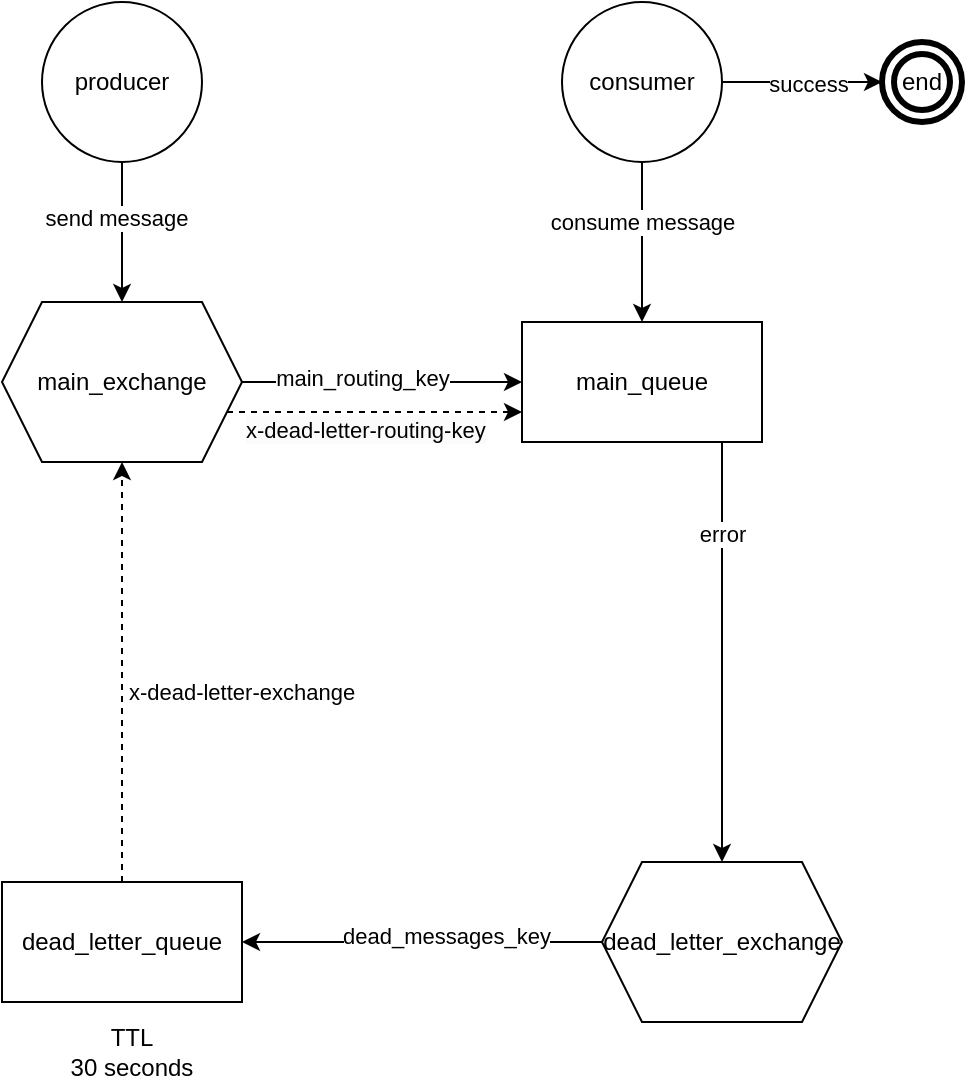 <mxfile version="24.5.4" type="device">
  <diagram name="Página-1" id="q8hXpQy_zhLiE-coI5GZ">
    <mxGraphModel dx="1434" dy="754" grid="1" gridSize="10" guides="1" tooltips="1" connect="1" arrows="1" fold="1" page="1" pageScale="1" pageWidth="827" pageHeight="1169" math="0" shadow="0">
      <root>
        <mxCell id="0" />
        <mxCell id="1" parent="0" />
        <mxCell id="Cdan8xapJu5p4qlZLLdJ-14" value="" style="edgeStyle=orthogonalEdgeStyle;rounded=0;orthogonalLoop=1;jettySize=auto;html=1;" parent="1" source="Cdan8xapJu5p4qlZLLdJ-1" target="Cdan8xapJu5p4qlZLLdJ-13" edge="1">
          <mxGeometry relative="1" as="geometry" />
        </mxCell>
        <mxCell id="oe01ETDk_5zIMrqQWYxT-18" value="send message" style="edgeLabel;html=1;align=center;verticalAlign=middle;resizable=0;points=[];" vertex="1" connectable="0" parent="Cdan8xapJu5p4qlZLLdJ-14">
          <mxGeometry x="-0.2" y="-3" relative="1" as="geometry">
            <mxPoint as="offset" />
          </mxGeometry>
        </mxCell>
        <mxCell id="Cdan8xapJu5p4qlZLLdJ-1" value="producer" style="ellipse;whiteSpace=wrap;html=1;aspect=fixed;" parent="1" vertex="1">
          <mxGeometry x="230" y="130" width="80" height="80" as="geometry" />
        </mxCell>
        <mxCell id="Cdan8xapJu5p4qlZLLdJ-7" value="" style="edgeStyle=orthogonalEdgeStyle;rounded=0;orthogonalLoop=1;jettySize=auto;html=1;entryX=0.5;entryY=0;entryDx=0;entryDy=0;" parent="1" source="Cdan8xapJu5p4qlZLLdJ-2" target="Cdan8xapJu5p4qlZLLdJ-6" edge="1">
          <mxGeometry relative="1" as="geometry">
            <mxPoint x="540" y="550" as="targetPoint" />
            <Array as="points">
              <mxPoint x="570" y="380" />
              <mxPoint x="570" y="380" />
            </Array>
          </mxGeometry>
        </mxCell>
        <mxCell id="oe01ETDk_5zIMrqQWYxT-10" value="error" style="edgeLabel;html=1;align=center;verticalAlign=middle;resizable=0;points=[];" vertex="1" connectable="0" parent="Cdan8xapJu5p4qlZLLdJ-7">
          <mxGeometry x="-0.567" y="3" relative="1" as="geometry">
            <mxPoint x="-3" as="offset" />
          </mxGeometry>
        </mxCell>
        <mxCell id="Cdan8xapJu5p4qlZLLdJ-2" value="main_queue" style="whiteSpace=wrap;html=1;" parent="1" vertex="1">
          <mxGeometry x="470" y="290" width="120" height="60" as="geometry" />
        </mxCell>
        <mxCell id="oe01ETDk_5zIMrqQWYxT-12" value="" style="edgeStyle=orthogonalEdgeStyle;rounded=0;orthogonalLoop=1;jettySize=auto;html=1;" edge="1" parent="1" source="Cdan8xapJu5p4qlZLLdJ-4" target="oe01ETDk_5zIMrqQWYxT-11">
          <mxGeometry relative="1" as="geometry" />
        </mxCell>
        <mxCell id="oe01ETDk_5zIMrqQWYxT-17" value="success" style="edgeLabel;html=1;align=center;verticalAlign=middle;resizable=0;points=[];" vertex="1" connectable="0" parent="oe01ETDk_5zIMrqQWYxT-12">
          <mxGeometry x="0.067" y="-1" relative="1" as="geometry">
            <mxPoint as="offset" />
          </mxGeometry>
        </mxCell>
        <mxCell id="oe01ETDk_5zIMrqQWYxT-16" value="" style="edgeStyle=orthogonalEdgeStyle;rounded=0;orthogonalLoop=1;jettySize=auto;html=1;" edge="1" parent="1" source="Cdan8xapJu5p4qlZLLdJ-4" target="Cdan8xapJu5p4qlZLLdJ-2">
          <mxGeometry relative="1" as="geometry" />
        </mxCell>
        <mxCell id="oe01ETDk_5zIMrqQWYxT-19" value="consume message" style="edgeLabel;html=1;align=center;verticalAlign=middle;resizable=0;points=[];" vertex="1" connectable="0" parent="oe01ETDk_5zIMrqQWYxT-16">
          <mxGeometry x="-0.25" relative="1" as="geometry">
            <mxPoint as="offset" />
          </mxGeometry>
        </mxCell>
        <mxCell id="Cdan8xapJu5p4qlZLLdJ-4" value="consumer" style="ellipse;whiteSpace=wrap;html=1;" parent="1" vertex="1">
          <mxGeometry x="490" y="130" width="80" height="80" as="geometry" />
        </mxCell>
        <mxCell id="Cdan8xapJu5p4qlZLLdJ-9" value="" style="edgeStyle=orthogonalEdgeStyle;rounded=0;orthogonalLoop=1;jettySize=auto;html=1;" parent="1" source="Cdan8xapJu5p4qlZLLdJ-6" target="Cdan8xapJu5p4qlZLLdJ-8" edge="1">
          <mxGeometry relative="1" as="geometry" />
        </mxCell>
        <mxCell id="oe01ETDk_5zIMrqQWYxT-2" value="dead_messages_key" style="edgeLabel;html=1;align=center;verticalAlign=middle;resizable=0;points=[];" vertex="1" connectable="0" parent="Cdan8xapJu5p4qlZLLdJ-9">
          <mxGeometry x="-0.144" y="-3" relative="1" as="geometry">
            <mxPoint x="-1" as="offset" />
          </mxGeometry>
        </mxCell>
        <mxCell id="Cdan8xapJu5p4qlZLLdJ-6" value="dead_letter_exchange" style="shape=hexagon;perimeter=hexagonPerimeter2;whiteSpace=wrap;html=1;fixedSize=1;" parent="1" vertex="1">
          <mxGeometry x="510" y="560" width="120" height="80" as="geometry" />
        </mxCell>
        <mxCell id="Cdan8xapJu5p4qlZLLdJ-17" style="edgeStyle=orthogonalEdgeStyle;rounded=0;orthogonalLoop=1;jettySize=auto;html=1;dashed=1;" parent="1" source="Cdan8xapJu5p4qlZLLdJ-8" target="Cdan8xapJu5p4qlZLLdJ-13" edge="1">
          <mxGeometry relative="1" as="geometry" />
        </mxCell>
        <mxCell id="Cdan8xapJu5p4qlZLLdJ-8" value="dead_letter_queue" style="whiteSpace=wrap;html=1;" parent="1" vertex="1">
          <mxGeometry x="210" y="570" width="120" height="60" as="geometry" />
        </mxCell>
        <mxCell id="Cdan8xapJu5p4qlZLLdJ-12" value="TTL&lt;br&gt;30 seconds" style="text;html=1;align=center;verticalAlign=middle;whiteSpace=wrap;rounded=0;" parent="1" vertex="1">
          <mxGeometry x="240" y="640" width="70" height="30" as="geometry" />
        </mxCell>
        <mxCell id="Cdan8xapJu5p4qlZLLdJ-15" value="" style="edgeStyle=orthogonalEdgeStyle;rounded=0;orthogonalLoop=1;jettySize=auto;html=1;" parent="1" source="Cdan8xapJu5p4qlZLLdJ-13" target="Cdan8xapJu5p4qlZLLdJ-2" edge="1">
          <mxGeometry relative="1" as="geometry" />
        </mxCell>
        <mxCell id="Cdan8xapJu5p4qlZLLdJ-19" value="main_routing_key" style="edgeLabel;html=1;align=center;verticalAlign=middle;resizable=0;points=[];" parent="Cdan8xapJu5p4qlZLLdJ-15" vertex="1" connectable="0">
          <mxGeometry x="-0.222" y="2" relative="1" as="geometry">
            <mxPoint x="5" as="offset" />
          </mxGeometry>
        </mxCell>
        <mxCell id="Cdan8xapJu5p4qlZLLdJ-13" value="main&lt;span style=&quot;background-color: initial;&quot;&gt;_exchange&lt;/span&gt;" style="shape=hexagon;perimeter=hexagonPerimeter2;whiteSpace=wrap;html=1;fixedSize=1;" parent="1" vertex="1">
          <mxGeometry x="210" y="280" width="120" height="80" as="geometry" />
        </mxCell>
        <mxCell id="oe01ETDk_5zIMrqQWYxT-4" value="&lt;font style=&quot;font-size: 11px;&quot;&gt;x-dead-letter-exchange&lt;/font&gt;" style="text;html=1;align=center;verticalAlign=middle;whiteSpace=wrap;rounded=0;" vertex="1" parent="1">
          <mxGeometry x="260" y="460" width="140" height="30" as="geometry" />
        </mxCell>
        <mxCell id="oe01ETDk_5zIMrqQWYxT-6" style="edgeStyle=orthogonalEdgeStyle;rounded=0;orthogonalLoop=1;jettySize=auto;html=1;dashed=1;entryX=0;entryY=0.75;entryDx=0;entryDy=0;" edge="1" parent="1" source="Cdan8xapJu5p4qlZLLdJ-13" target="Cdan8xapJu5p4qlZLLdJ-2">
          <mxGeometry relative="1" as="geometry">
            <mxPoint x="320" y="330" as="sourcePoint" />
            <mxPoint x="400" y="330" as="targetPoint" />
            <Array as="points">
              <mxPoint x="370" y="335" />
              <mxPoint x="370" y="335" />
            </Array>
          </mxGeometry>
        </mxCell>
        <mxCell id="oe01ETDk_5zIMrqQWYxT-7" value="&lt;span style=&quot;color: rgb(0, 0, 0); font-family: Helvetica; font-style: normal; font-variant-ligatures: normal; font-variant-caps: normal; font-weight: 400; letter-spacing: normal; orphans: 2; text-align: center; text-indent: 0px; text-transform: none; widows: 2; word-spacing: 0px; -webkit-text-stroke-width: 0px; white-space: normal; background-color: rgb(251, 251, 251); text-decoration-thickness: initial; text-decoration-style: initial; text-decoration-color: initial; float: none; display: inline !important;&quot;&gt;&lt;font style=&quot;font-size: 11px;&quot;&gt;x-dead-letter-routing-key&lt;/font&gt;&lt;/span&gt;" style="text;whiteSpace=wrap;html=1;" vertex="1" parent="1">
          <mxGeometry x="330" y="330" width="150" height="30" as="geometry" />
        </mxCell>
        <mxCell id="oe01ETDk_5zIMrqQWYxT-11" value="end" style="ellipse;shape=doubleEllipse;whiteSpace=wrap;html=1;gradientColor=none;strokeColor=default;strokeWidth=3;" vertex="1" parent="1">
          <mxGeometry x="650" y="150" width="40" height="40" as="geometry" />
        </mxCell>
      </root>
    </mxGraphModel>
  </diagram>
</mxfile>
